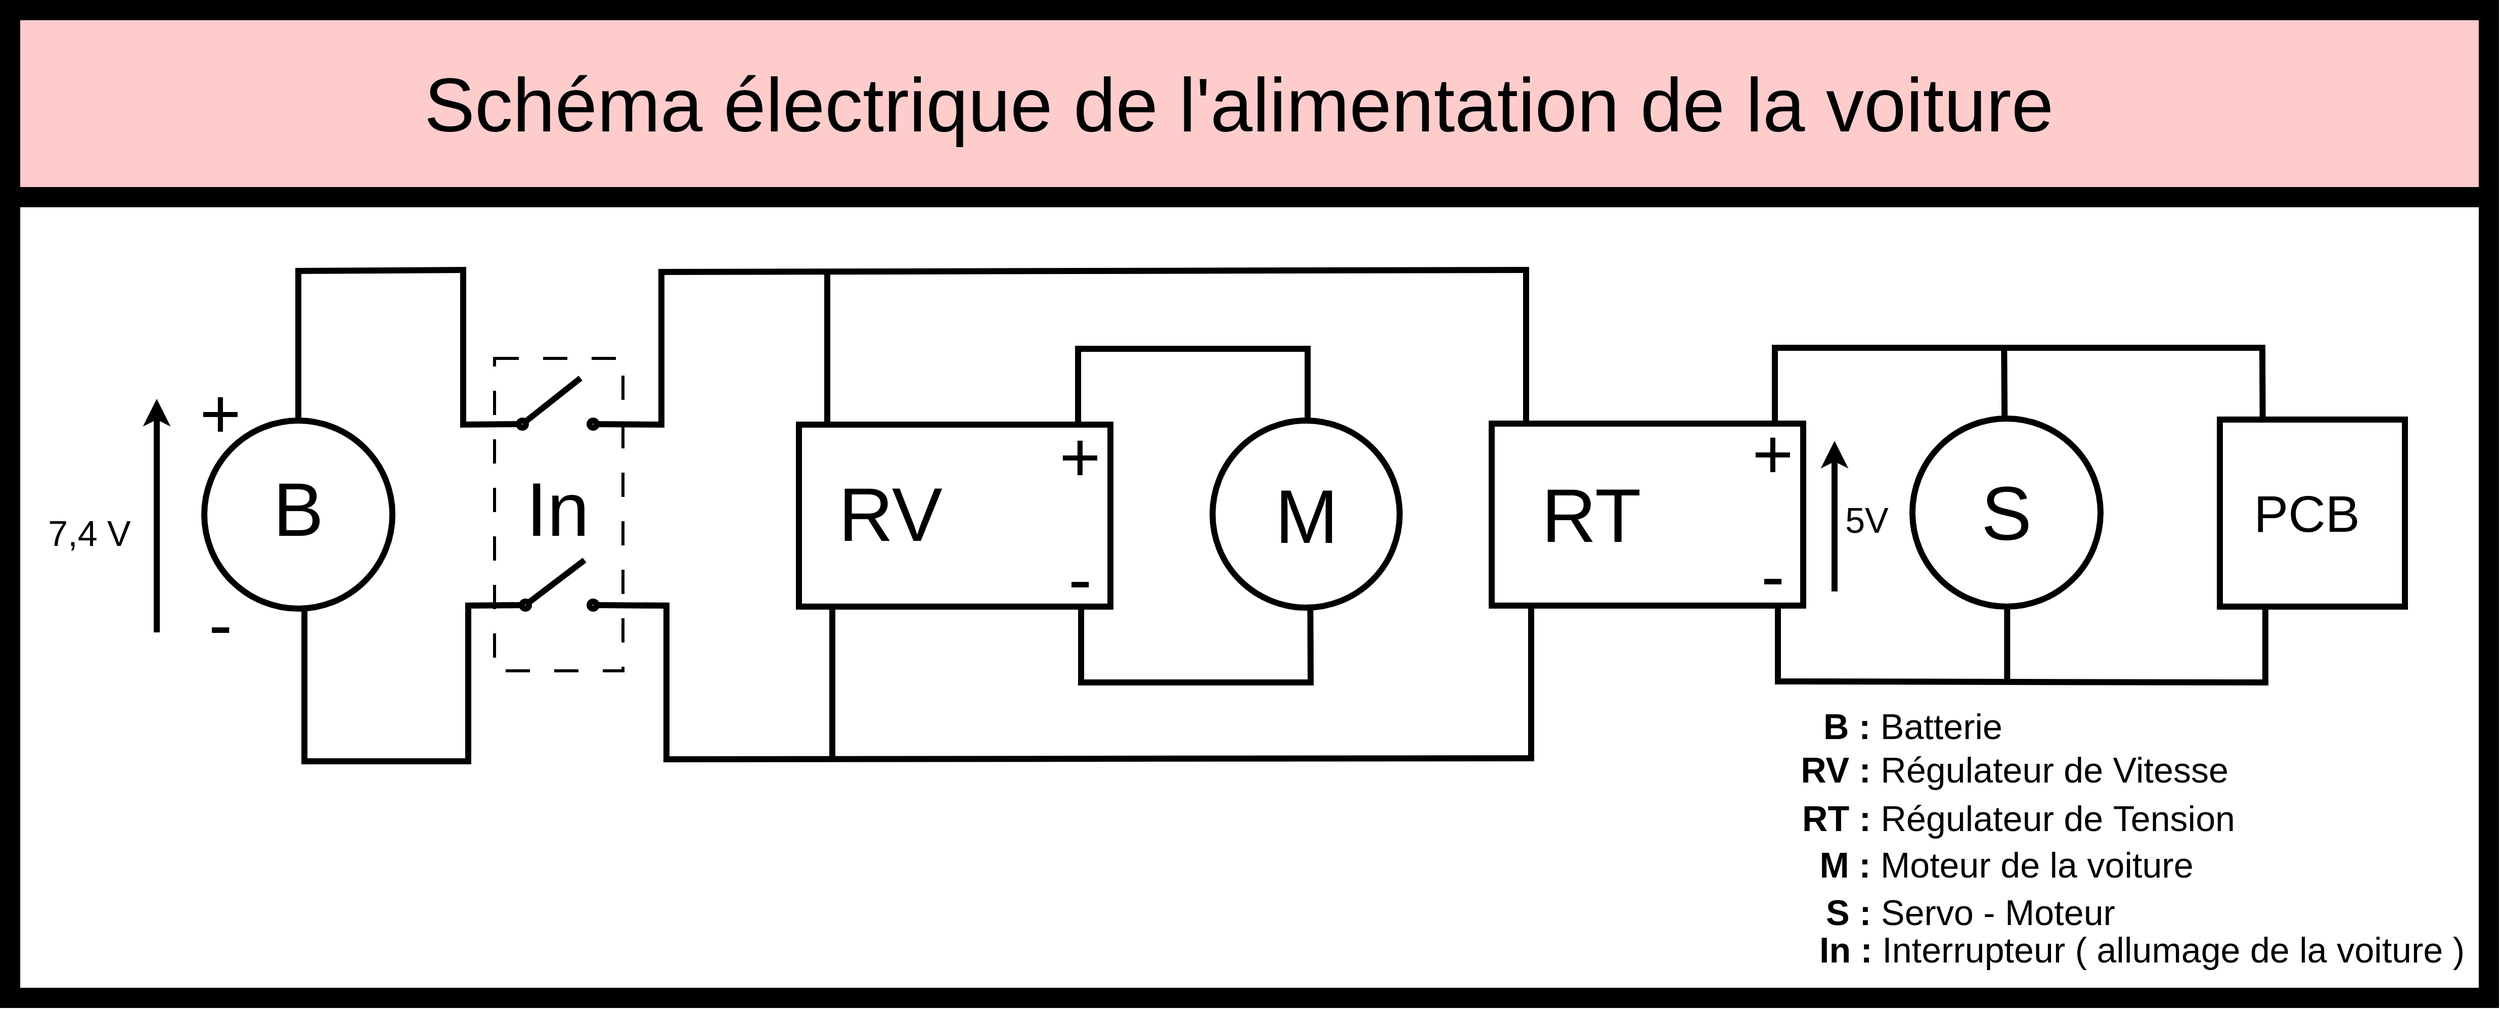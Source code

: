 <mxfile version="26.0.9">
  <diagram name="Page-1" id="IefbeOk1E63Zgb4KWvGG">
    <mxGraphModel dx="3640" dy="2144" grid="0" gridSize="10" guides="1" tooltips="1" connect="1" arrows="1" fold="1" page="0" pageScale="1" pageWidth="827" pageHeight="1169" math="0" shadow="0">
      <root>
        <mxCell id="0" />
        <mxCell id="1" parent="0" />
        <mxCell id="6oWEc9weATE8bWg3GW3J-7" value="" style="ellipse;whiteSpace=wrap;html=1;aspect=fixed;strokeWidth=6;" vertex="1" parent="1">
          <mxGeometry x="-226" y="170" width="186" height="186" as="geometry" />
        </mxCell>
        <mxCell id="6oWEc9weATE8bWg3GW3J-11" value="" style="rounded=0;whiteSpace=wrap;html=1;strokeWidth=6;" vertex="1" parent="1">
          <mxGeometry x="1047" y="173" width="308" height="180" as="geometry" />
        </mxCell>
        <mxCell id="6oWEc9weATE8bWg3GW3J-12" value="" style="rounded=0;whiteSpace=wrap;html=1;strokeWidth=6;" vertex="1" parent="1">
          <mxGeometry x="362" y="174" width="308" height="180" as="geometry" />
        </mxCell>
        <mxCell id="6oWEc9weATE8bWg3GW3J-13" value="" style="endArrow=none;html=1;rounded=0;fontSize=12;startSize=8;endSize=8;curved=1;entryX=0.5;entryY=0;entryDx=0;entryDy=0;strokeWidth=6;" edge="1" parent="1" target="6oWEc9weATE8bWg3GW3J-7">
          <mxGeometry width="50" height="50" relative="1" as="geometry">
            <mxPoint x="-133" y="22" as="sourcePoint" />
            <mxPoint x="933" y="245" as="targetPoint" />
          </mxGeometry>
        </mxCell>
        <mxCell id="6oWEc9weATE8bWg3GW3J-15" value="" style="endArrow=none;html=1;rounded=0;fontSize=12;startSize=8;endSize=8;curved=1;entryX=0.5;entryY=0;entryDx=0;entryDy=0;strokeWidth=6;" edge="1" parent="1">
          <mxGeometry width="50" height="50" relative="1" as="geometry">
            <mxPoint x="-127" y="358" as="sourcePoint" />
            <mxPoint x="-127" y="506" as="targetPoint" />
          </mxGeometry>
        </mxCell>
        <mxCell id="6oWEc9weATE8bWg3GW3J-16" value="" style="endArrow=none;html=1;rounded=0;fontSize=12;startSize=8;endSize=8;curved=1;strokeWidth=6;" edge="1" parent="1">
          <mxGeometry width="50" height="50" relative="1" as="geometry">
            <mxPoint x="223" y="23" as="sourcePoint" />
            <mxPoint x="1081" y="21" as="targetPoint" />
          </mxGeometry>
        </mxCell>
        <mxCell id="6oWEc9weATE8bWg3GW3J-18" value="" style="endArrow=none;html=1;rounded=0;fontSize=12;startSize=8;endSize=8;curved=1;strokeWidth=6;" edge="1" parent="1">
          <mxGeometry width="50" height="50" relative="1" as="geometry">
            <mxPoint x="228" y="505" as="sourcePoint" />
            <mxPoint x="1086" y="504" as="targetPoint" />
          </mxGeometry>
        </mxCell>
        <mxCell id="6oWEc9weATE8bWg3GW3J-19" value="" style="ellipse;whiteSpace=wrap;html=1;aspect=fixed;strokeWidth=6;" vertex="1" parent="1">
          <mxGeometry x="771" y="170" width="185" height="185" as="geometry" />
        </mxCell>
        <mxCell id="6oWEc9weATE8bWg3GW3J-22" value="" style="ellipse;whiteSpace=wrap;html=1;aspect=fixed;strokeWidth=6;" vertex="1" parent="1">
          <mxGeometry x="1463" y="168" width="186" height="186" as="geometry" />
        </mxCell>
        <mxCell id="6oWEc9weATE8bWg3GW3J-26" value="" style="endArrow=none;html=1;rounded=0;fontSize=12;startSize=8;endSize=8;curved=1;strokeWidth=6;" edge="1" parent="1">
          <mxGeometry width="50" height="50" relative="1" as="geometry">
            <mxPoint x="1081" y="18" as="sourcePoint" />
            <mxPoint x="1081" y="173" as="targetPoint" />
          </mxGeometry>
        </mxCell>
        <mxCell id="6oWEc9weATE8bWg3GW3J-28" value="" style="endArrow=none;html=1;rounded=0;fontSize=12;startSize=8;endSize=8;curved=1;strokeWidth=6;" edge="1" parent="1">
          <mxGeometry width="50" height="50" relative="1" as="geometry">
            <mxPoint x="1086" y="353" as="sourcePoint" />
            <mxPoint x="1086" y="507" as="targetPoint" />
          </mxGeometry>
        </mxCell>
        <mxCell id="6oWEc9weATE8bWg3GW3J-29" value="" style="endArrow=none;html=1;rounded=0;fontSize=12;startSize=8;endSize=8;curved=1;strokeWidth=6;" edge="1" parent="1">
          <mxGeometry width="50" height="50" relative="1" as="geometry">
            <mxPoint x="1330" y="353" as="sourcePoint" />
            <mxPoint x="1330" y="428" as="targetPoint" />
          </mxGeometry>
        </mxCell>
        <mxCell id="6oWEc9weATE8bWg3GW3J-30" value="" style="endArrow=none;html=1;rounded=0;fontSize=12;startSize=8;endSize=8;curved=1;strokeWidth=6;" edge="1" parent="1">
          <mxGeometry width="50" height="50" relative="1" as="geometry">
            <mxPoint x="1327" y="98" as="sourcePoint" />
            <mxPoint x="1327" y="173" as="targetPoint" />
          </mxGeometry>
        </mxCell>
        <mxCell id="6oWEc9weATE8bWg3GW3J-31" value="" style="endArrow=none;html=1;rounded=0;fontSize=12;startSize=8;endSize=8;curved=1;strokeWidth=6;" edge="1" parent="1">
          <mxGeometry width="50" height="50" relative="1" as="geometry">
            <mxPoint x="1556.67" y="353" as="sourcePoint" />
            <mxPoint x="1556.67" y="428" as="targetPoint" />
          </mxGeometry>
        </mxCell>
        <mxCell id="6oWEc9weATE8bWg3GW3J-32" value="" style="endArrow=none;html=1;rounded=0;fontSize=12;startSize=8;endSize=8;curved=1;entryX=0.49;entryY=0.002;entryDx=0;entryDy=0;entryPerimeter=0;strokeWidth=6;" edge="1" parent="1" target="6oWEc9weATE8bWg3GW3J-22">
          <mxGeometry width="50" height="50" relative="1" as="geometry">
            <mxPoint x="1553.67" y="98" as="sourcePoint" />
            <mxPoint x="1554" y="166" as="targetPoint" />
          </mxGeometry>
        </mxCell>
        <mxCell id="6oWEc9weATE8bWg3GW3J-33" value="" style="endArrow=none;html=1;rounded=0;fontSize=12;startSize=8;endSize=8;curved=1;strokeWidth=6;" edge="1" parent="1">
          <mxGeometry width="50" height="50" relative="1" as="geometry">
            <mxPoint x="1327" y="428" as="sourcePoint" />
            <mxPoint x="1815" y="429" as="targetPoint" />
          </mxGeometry>
        </mxCell>
        <mxCell id="6oWEc9weATE8bWg3GW3J-34" value="" style="endArrow=none;html=1;rounded=0;fontSize=12;startSize=8;endSize=8;curved=1;strokeWidth=6;" edge="1" parent="1">
          <mxGeometry width="50" height="50" relative="1" as="geometry">
            <mxPoint x="1324" y="98" as="sourcePoint" />
            <mxPoint x="1812" y="98" as="targetPoint" />
          </mxGeometry>
        </mxCell>
        <mxCell id="6oWEc9weATE8bWg3GW3J-35" value="" style="endArrow=none;html=1;rounded=0;fontSize=12;startSize=8;endSize=8;curved=1;strokeWidth=6;" edge="1" parent="1">
          <mxGeometry width="50" height="50" relative="1" as="geometry">
            <mxPoint x="641" y="354.47" as="sourcePoint" />
            <mxPoint x="641" y="429.47" as="targetPoint" />
          </mxGeometry>
        </mxCell>
        <mxCell id="6oWEc9weATE8bWg3GW3J-36" value="" style="endArrow=none;html=1;rounded=0;fontSize=12;startSize=8;endSize=8;curved=1;strokeWidth=6;" edge="1" parent="1">
          <mxGeometry width="50" height="50" relative="1" as="geometry">
            <mxPoint x="638" y="97" as="sourcePoint" />
            <mxPoint x="638" y="174.47" as="targetPoint" />
          </mxGeometry>
        </mxCell>
        <mxCell id="6oWEc9weATE8bWg3GW3J-37" value="" style="endArrow=none;html=1;rounded=0;fontSize=12;startSize=8;endSize=8;curved=1;strokeWidth=6;" edge="1" parent="1">
          <mxGeometry width="50" height="50" relative="1" as="geometry">
            <mxPoint x="867.67" y="354.47" as="sourcePoint" />
            <mxPoint x="868" y="432" as="targetPoint" />
          </mxGeometry>
        </mxCell>
        <mxCell id="6oWEc9weATE8bWg3GW3J-38" value="" style="endArrow=none;html=1;rounded=0;fontSize=12;startSize=8;endSize=8;curved=1;entryX=0.49;entryY=0.002;entryDx=0;entryDy=0;entryPerimeter=0;strokeWidth=6;" edge="1" parent="1">
          <mxGeometry width="50" height="50" relative="1" as="geometry">
            <mxPoint x="865" y="96" as="sourcePoint" />
            <mxPoint x="865" y="169.47" as="targetPoint" />
          </mxGeometry>
        </mxCell>
        <mxCell id="6oWEc9weATE8bWg3GW3J-39" value="" style="endArrow=none;html=1;rounded=0;fontSize=12;startSize=8;endSize=8;curved=1;strokeWidth=6;" edge="1" parent="1">
          <mxGeometry width="50" height="50" relative="1" as="geometry">
            <mxPoint x="638" y="429" as="sourcePoint" />
            <mxPoint x="870" y="429" as="targetPoint" />
          </mxGeometry>
        </mxCell>
        <mxCell id="6oWEc9weATE8bWg3GW3J-40" value="" style="endArrow=none;html=1;rounded=0;fontSize=12;startSize=8;endSize=8;curved=1;strokeWidth=6;" edge="1" parent="1">
          <mxGeometry width="50" height="50" relative="1" as="geometry">
            <mxPoint x="635" y="99" as="sourcePoint" />
            <mxPoint x="867" y="99" as="targetPoint" />
          </mxGeometry>
        </mxCell>
        <mxCell id="6oWEc9weATE8bWg3GW3J-41" value="" style="endArrow=none;html=1;rounded=0;fontSize=12;startSize=8;endSize=8;curved=1;strokeWidth=6;" edge="1" parent="1">
          <mxGeometry width="50" height="50" relative="1" as="geometry">
            <mxPoint x="390" y="22.5" as="sourcePoint" />
            <mxPoint x="390" y="174.5" as="targetPoint" />
          </mxGeometry>
        </mxCell>
        <mxCell id="6oWEc9weATE8bWg3GW3J-42" value="" style="endArrow=none;html=1;rounded=0;fontSize=12;startSize=8;endSize=8;curved=1;strokeWidth=6;" edge="1" parent="1">
          <mxGeometry width="50" height="50" relative="1" as="geometry">
            <mxPoint x="395" y="354.5" as="sourcePoint" />
            <mxPoint x="395" y="505.5" as="targetPoint" />
          </mxGeometry>
        </mxCell>
        <mxCell id="6oWEc9weATE8bWg3GW3J-43" value="" style="rounded=0;whiteSpace=wrap;html=1;strokeWidth=6;" vertex="1" parent="1">
          <mxGeometry x="1767" y="169" width="183" height="185" as="geometry" />
        </mxCell>
        <mxCell id="6oWEc9weATE8bWg3GW3J-44" value="" style="endArrow=none;html=1;rounded=0;fontSize=12;startSize=8;endSize=8;curved=1;strokeWidth=6;" edge="1" parent="1">
          <mxGeometry width="50" height="50" relative="1" as="geometry">
            <mxPoint x="1812" y="354" as="sourcePoint" />
            <mxPoint x="1812" y="429" as="targetPoint" />
          </mxGeometry>
        </mxCell>
        <mxCell id="6oWEc9weATE8bWg3GW3J-45" value="" style="endArrow=none;html=1;rounded=0;fontSize=12;startSize=8;endSize=8;curved=1;entryX=0.49;entryY=0.002;entryDx=0;entryDy=0;entryPerimeter=0;strokeWidth=6;" edge="1" parent="1">
          <mxGeometry width="50" height="50" relative="1" as="geometry">
            <mxPoint x="1809" y="98" as="sourcePoint" />
            <mxPoint x="1809.33" y="169" as="targetPoint" />
          </mxGeometry>
        </mxCell>
        <mxCell id="6oWEc9weATE8bWg3GW3J-46" value="" style="endArrow=none;html=1;rounded=0;fontSize=12;startSize=8;endSize=8;curved=1;strokeWidth=6;" edge="1" parent="1">
          <mxGeometry width="50" height="50" relative="1" as="geometry">
            <mxPoint x="30" y="21" as="sourcePoint" />
            <mxPoint x="30" y="174" as="targetPoint" />
          </mxGeometry>
        </mxCell>
        <mxCell id="6oWEc9weATE8bWg3GW3J-47" value="" style="endArrow=none;html=1;rounded=0;fontSize=12;startSize=8;endSize=8;curved=1;strokeWidth=6;" edge="1" parent="1">
          <mxGeometry width="50" height="50" relative="1" as="geometry">
            <mxPoint x="35" y="353" as="sourcePoint" />
            <mxPoint x="35" y="507" as="targetPoint" />
          </mxGeometry>
        </mxCell>
        <mxCell id="6oWEc9weATE8bWg3GW3J-48" value="" style="endArrow=none;html=1;rounded=0;fontSize=12;startSize=8;endSize=8;curved=1;strokeWidth=6;" edge="1" parent="1">
          <mxGeometry width="50" height="50" relative="1" as="geometry">
            <mxPoint x="226" y="22.5" as="sourcePoint" />
            <mxPoint x="226" y="174.5" as="targetPoint" />
          </mxGeometry>
        </mxCell>
        <mxCell id="6oWEc9weATE8bWg3GW3J-49" value="" style="endArrow=none;html=1;rounded=0;fontSize=12;startSize=8;endSize=8;curved=1;strokeWidth=6;" edge="1" parent="1">
          <mxGeometry width="50" height="50" relative="1" as="geometry">
            <mxPoint x="231" y="353" as="sourcePoint" />
            <mxPoint x="231" y="505.5" as="targetPoint" />
          </mxGeometry>
        </mxCell>
        <mxCell id="6oWEc9weATE8bWg3GW3J-50" value="" style="endArrow=none;html=1;rounded=0;fontSize=12;startSize=8;endSize=8;curved=1;strokeWidth=6;" edge="1" parent="1">
          <mxGeometry width="50" height="50" relative="1" as="geometry">
            <mxPoint x="-130" y="507" as="sourcePoint" />
            <mxPoint x="38" y="507" as="targetPoint" />
          </mxGeometry>
        </mxCell>
        <mxCell id="6oWEc9weATE8bWg3GW3J-53" value="" style="endArrow=none;html=1;rounded=0;fontSize=12;startSize=8;endSize=8;curved=1;strokeWidth=6;" edge="1" parent="1">
          <mxGeometry width="50" height="50" relative="1" as="geometry">
            <mxPoint x="-136" y="22" as="sourcePoint" />
            <mxPoint x="33" y="21" as="targetPoint" />
          </mxGeometry>
        </mxCell>
        <mxCell id="6oWEc9weATE8bWg3GW3J-54" value="" style="rounded=0;whiteSpace=wrap;html=1;fillColor=default;dashed=1;dashPattern=8 8;strokeWidth=3;" vertex="1" parent="1">
          <mxGeometry x="61" y="108.5" width="127" height="309" as="geometry" />
        </mxCell>
        <mxCell id="6oWEc9weATE8bWg3GW3J-55" value="" style="endArrow=none;html=1;rounded=0;fontSize=12;startSize=8;endSize=8;curved=1;strokeWidth=6;" edge="1" parent="1" source="6oWEc9weATE8bWg3GW3J-58">
          <mxGeometry width="50" height="50" relative="1" as="geometry">
            <mxPoint x="88" y="173" as="sourcePoint" />
            <mxPoint x="146" y="128" as="targetPoint" />
          </mxGeometry>
        </mxCell>
        <mxCell id="6oWEc9weATE8bWg3GW3J-56" value="" style="endArrow=none;html=1;rounded=0;fontSize=12;startSize=8;endSize=8;curved=1;strokeWidth=6;" edge="1" parent="1" source="6oWEc9weATE8bWg3GW3J-60">
          <mxGeometry width="50" height="50" relative="1" as="geometry">
            <mxPoint x="92" y="353" as="sourcePoint" />
            <mxPoint x="150" y="308" as="targetPoint" />
          </mxGeometry>
        </mxCell>
        <mxCell id="6oWEc9weATE8bWg3GW3J-59" value="" style="endArrow=none;html=1;rounded=0;fontSize=12;startSize=8;endSize=8;curved=1;" edge="1" parent="1" target="6oWEc9weATE8bWg3GW3J-58">
          <mxGeometry width="50" height="50" relative="1" as="geometry">
            <mxPoint x="88" y="173" as="sourcePoint" />
            <mxPoint x="146" y="128" as="targetPoint" />
          </mxGeometry>
        </mxCell>
        <mxCell id="6oWEc9weATE8bWg3GW3J-58" value="" style="ellipse;whiteSpace=wrap;html=1;aspect=fixed;strokeWidth=6;" vertex="1" parent="1">
          <mxGeometry x="85" y="170" width="7" height="7" as="geometry" />
        </mxCell>
        <mxCell id="6oWEc9weATE8bWg3GW3J-61" value="" style="endArrow=none;html=1;rounded=0;fontSize=12;startSize=8;endSize=8;curved=1;" edge="1" parent="1" target="6oWEc9weATE8bWg3GW3J-60">
          <mxGeometry width="50" height="50" relative="1" as="geometry">
            <mxPoint x="92" y="353" as="sourcePoint" />
            <mxPoint x="150" y="308" as="targetPoint" />
          </mxGeometry>
        </mxCell>
        <mxCell id="6oWEc9weATE8bWg3GW3J-60" value="" style="ellipse;whiteSpace=wrap;html=1;aspect=fixed;strokeWidth=6;" vertex="1" parent="1">
          <mxGeometry x="88" y="349" width="7" height="7" as="geometry" />
        </mxCell>
        <mxCell id="6oWEc9weATE8bWg3GW3J-62" value="" style="ellipse;whiteSpace=wrap;html=1;aspect=fixed;strokeWidth=6;" vertex="1" parent="1">
          <mxGeometry x="155" y="170" width="7" height="7" as="geometry" />
        </mxCell>
        <mxCell id="6oWEc9weATE8bWg3GW3J-64" value="" style="ellipse;whiteSpace=wrap;html=1;aspect=fixed;strokeWidth=6;" vertex="1" parent="1">
          <mxGeometry x="155" y="349" width="7" height="7" as="geometry" />
        </mxCell>
        <mxCell id="6oWEc9weATE8bWg3GW3J-69" value="" style="endArrow=none;html=1;rounded=0;fontSize=12;startSize=8;endSize=8;curved=1;entryX=1;entryY=0.5;entryDx=0;entryDy=0;strokeWidth=6;" edge="1" parent="1" target="6oWEc9weATE8bWg3GW3J-64">
          <mxGeometry width="50" height="50" relative="1" as="geometry">
            <mxPoint x="234" y="353" as="sourcePoint" />
            <mxPoint x="280" y="314" as="targetPoint" />
          </mxGeometry>
        </mxCell>
        <mxCell id="6oWEc9weATE8bWg3GW3J-70" value="" style="endArrow=none;html=1;rounded=0;fontSize=12;startSize=8;endSize=8;curved=1;exitX=0;exitY=0.5;exitDx=0;exitDy=0;strokeWidth=6;" edge="1" parent="1" source="6oWEc9weATE8bWg3GW3J-60">
          <mxGeometry width="50" height="50" relative="1" as="geometry">
            <mxPoint x="77" y="356" as="sourcePoint" />
            <mxPoint x="32" y="353" as="targetPoint" />
          </mxGeometry>
        </mxCell>
        <mxCell id="6oWEc9weATE8bWg3GW3J-71" value="" style="endArrow=none;html=1;rounded=0;fontSize=12;startSize=8;endSize=8;curved=1;entryX=1;entryY=0.5;entryDx=0;entryDy=0;strokeWidth=6;" edge="1" parent="1" target="6oWEc9weATE8bWg3GW3J-62">
          <mxGeometry width="50" height="50" relative="1" as="geometry">
            <mxPoint x="229" y="174" as="sourcePoint" />
            <mxPoint x="164" y="149" as="targetPoint" />
          </mxGeometry>
        </mxCell>
        <mxCell id="6oWEc9weATE8bWg3GW3J-72" value="" style="endArrow=none;html=1;rounded=0;fontSize=12;startSize=8;endSize=8;curved=1;exitX=0;exitY=0.5;exitDx=0;exitDy=0;strokeWidth=6;" edge="1" parent="1" source="6oWEc9weATE8bWg3GW3J-58">
          <mxGeometry width="50" height="50" relative="1" as="geometry">
            <mxPoint x="114" y="199" as="sourcePoint" />
            <mxPoint x="27" y="174" as="targetPoint" />
          </mxGeometry>
        </mxCell>
        <mxCell id="6oWEc9weATE8bWg3GW3J-74" value="&lt;font style=&quot;font-size: 75px;&quot;&gt;M&lt;/font&gt;" style="text;html=1;align=center;verticalAlign=middle;whiteSpace=wrap;rounded=0;" vertex="1" parent="1">
          <mxGeometry x="780.5" y="222" width="166" height="84" as="geometry" />
        </mxCell>
        <mxCell id="6oWEc9weATE8bWg3GW3J-75" value="&lt;font style=&quot;font-size: 75px;&quot;&gt;S&lt;/font&gt;" style="text;html=1;align=center;verticalAlign=middle;whiteSpace=wrap;rounded=0;" vertex="1" parent="1">
          <mxGeometry x="1526" y="246" width="60" height="30" as="geometry" />
        </mxCell>
        <mxCell id="6oWEc9weATE8bWg3GW3J-76" value="&lt;font style=&quot;font-size: 70px;&quot;&gt;+&lt;/font&gt;" style="text;html=1;align=center;verticalAlign=middle;whiteSpace=wrap;rounded=0;" vertex="1" parent="1">
          <mxGeometry x="-240" y="147" width="60" height="30" as="geometry" />
        </mxCell>
        <mxCell id="6oWEc9weATE8bWg3GW3J-77" value="&lt;font style=&quot;font-size: 70px;&quot;&gt;-&lt;/font&gt;" style="text;html=1;align=center;verticalAlign=middle;whiteSpace=wrap;rounded=0;" vertex="1" parent="1">
          <mxGeometry x="-240" y="356" width="60" height="30" as="geometry" />
        </mxCell>
        <mxCell id="6oWEc9weATE8bWg3GW3J-78" value="&lt;font style=&quot;font-size: 70px;&quot;&gt;+&lt;/font&gt;" style="text;html=1;align=center;verticalAlign=middle;whiteSpace=wrap;rounded=0;" vertex="1" parent="1">
          <mxGeometry x="610" y="190" width="60" height="30" as="geometry" />
        </mxCell>
        <mxCell id="6oWEc9weATE8bWg3GW3J-79" value="&lt;font style=&quot;font-size: 70px;&quot;&gt;-&lt;/font&gt;" style="text;html=1;align=center;verticalAlign=middle;whiteSpace=wrap;rounded=0;" vertex="1" parent="1">
          <mxGeometry x="610" y="311" width="60" height="30" as="geometry" />
        </mxCell>
        <mxCell id="6oWEc9weATE8bWg3GW3J-80" value="&lt;font style=&quot;font-size: 70px;&quot;&gt;+&lt;/font&gt;" style="text;html=1;align=center;verticalAlign=middle;whiteSpace=wrap;rounded=0;" vertex="1" parent="1">
          <mxGeometry x="1295" y="187" width="60" height="30" as="geometry" />
        </mxCell>
        <mxCell id="6oWEc9weATE8bWg3GW3J-81" value="&lt;font style=&quot;font-size: 70px;&quot;&gt;-&lt;/font&gt;" style="text;html=1;align=center;verticalAlign=middle;whiteSpace=wrap;rounded=0;" vertex="1" parent="1">
          <mxGeometry x="1295" y="308" width="60" height="30" as="geometry" />
        </mxCell>
        <mxCell id="6oWEc9weATE8bWg3GW3J-82" value="" style="endArrow=classic;html=1;rounded=0;fontSize=12;startSize=8;endSize=8;curved=1;strokeWidth=6;" edge="1" parent="1">
          <mxGeometry width="50" height="50" relative="1" as="geometry">
            <mxPoint x="-273" y="379.5" as="sourcePoint" />
            <mxPoint x="-273" y="148.5" as="targetPoint" />
          </mxGeometry>
        </mxCell>
        <mxCell id="6oWEc9weATE8bWg3GW3J-84" value="" style="endArrow=classic;html=1;rounded=0;fontSize=12;startSize=8;endSize=8;curved=1;strokeWidth=6;" edge="1" parent="1">
          <mxGeometry width="50" height="50" relative="1" as="geometry">
            <mxPoint x="1386" y="339" as="sourcePoint" />
            <mxPoint x="1386" y="190" as="targetPoint" />
          </mxGeometry>
        </mxCell>
        <mxCell id="6oWEc9weATE8bWg3GW3J-86" value="&lt;span style=&quot;font-size: 35px;&quot;&gt;5V&lt;/span&gt;" style="text;html=1;align=center;verticalAlign=middle;whiteSpace=wrap;rounded=0;" vertex="1" parent="1">
          <mxGeometry x="1377" y="253" width="82" height="30" as="geometry" />
        </mxCell>
        <mxCell id="6oWEc9weATE8bWg3GW3J-88" value="&lt;font style=&quot;font-size: 51px;&quot;&gt;PCB&lt;/font&gt;" style="text;html=1;align=center;verticalAlign=middle;whiteSpace=wrap;rounded=0;" vertex="1" parent="1">
          <mxGeometry x="1761" y="246.5" width="184" height="30" as="geometry" />
        </mxCell>
        <mxCell id="6oWEc9weATE8bWg3GW3J-92" value="&lt;font style=&quot;font-size: 75px;&quot;&gt;RT&lt;/font&gt;" style="text;html=1;align=center;verticalAlign=middle;whiteSpace=wrap;rounded=0;" vertex="1" parent="1">
          <mxGeometry x="1081" y="220" width="129" height="86" as="geometry" />
        </mxCell>
        <mxCell id="6oWEc9weATE8bWg3GW3J-93" value="&lt;font style=&quot;font-size: 75px;&quot;&gt;RV&lt;/font&gt;" style="text;html=1;align=center;verticalAlign=middle;whiteSpace=wrap;rounded=0;" vertex="1" parent="1">
          <mxGeometry x="388" y="218.5" width="129" height="86" as="geometry" />
        </mxCell>
        <mxCell id="6oWEc9weATE8bWg3GW3J-96" value="&lt;font style=&quot;font-size: 75px;&quot;&gt;B&lt;/font&gt;" style="text;html=1;align=center;verticalAlign=middle;whiteSpace=wrap;rounded=0;" vertex="1" parent="1">
          <mxGeometry x="-216" y="215" width="166" height="84" as="geometry" />
        </mxCell>
        <mxCell id="6oWEc9weATE8bWg3GW3J-99" value="&lt;font style=&quot;font-size: 75px;&quot;&gt;In&lt;/font&gt;" style="text;html=1;align=center;verticalAlign=middle;whiteSpace=wrap;rounded=0;" vertex="1" parent="1">
          <mxGeometry x="85" y="215" width="77" height="84" as="geometry" />
        </mxCell>
        <mxCell id="6oWEc9weATE8bWg3GW3J-103" value="&lt;span style=&quot;font-size: 75px; font-weight: 400;&quot;&gt;Schéma électrique de l&#39;alimentation de la voiture&amp;nbsp;&lt;/span&gt;" style="swimlane;whiteSpace=wrap;html=1;startSize=185;strokeWidth=20;fillColor=#FFCCCC;" vertex="1" parent="1">
          <mxGeometry x="-418" y="-236" width="2451" height="977" as="geometry" />
        </mxCell>
        <mxCell id="6oWEc9weATE8bWg3GW3J-104" value="" style="group" vertex="1" connectable="0" parent="6oWEc9weATE8bWg3GW3J-103">
          <mxGeometry x="1705" y="693" width="739" height="251" as="geometry" />
        </mxCell>
        <mxCell id="6oWEc9weATE8bWg3GW3J-85" value="&lt;font style=&quot;font-size: 35px;&quot;&gt;&lt;b&gt;RV :&lt;/b&gt; Régulateur&amp;nbsp;&lt;/font&gt;&lt;span style=&quot;font-size: 35px; background-color: transparent; color: light-dark(rgb(0, 0, 0), rgb(255, 255, 255));&quot;&gt;de&amp;nbsp;&lt;/span&gt;&lt;span style=&quot;font-size: 35px; background-color: transparent; color: light-dark(rgb(0, 0, 0), rgb(255, 255, 255));&quot;&gt;Vitesse&lt;/span&gt;" style="text;html=1;align=center;verticalAlign=middle;whiteSpace=wrap;rounded=0;" vertex="1" parent="6oWEc9weATE8bWg3GW3J-104">
          <mxGeometry y="43" width="554" height="30" as="geometry" />
        </mxCell>
        <mxCell id="6oWEc9weATE8bWg3GW3J-87" value="&lt;font style=&quot;font-size: 35px;&quot;&gt;&lt;b&gt;RT :&lt;/b&gt; Régulateur&amp;nbsp;&lt;/font&gt;&lt;span style=&quot;font-size: 35px; background-color: transparent; color: light-dark(rgb(0, 0, 0), rgb(255, 255, 255));&quot;&gt;de&amp;nbsp;&lt;/span&gt;&lt;span style=&quot;font-size: 35px; background-color: transparent; color: light-dark(rgb(0, 0, 0), rgb(255, 255, 255));&quot;&gt;Tension&lt;/span&gt;" style="text;html=1;align=center;verticalAlign=middle;whiteSpace=wrap;rounded=0;" vertex="1" parent="6oWEc9weATE8bWg3GW3J-104">
          <mxGeometry y="91" width="562" height="30" as="geometry" />
        </mxCell>
        <mxCell id="6oWEc9weATE8bWg3GW3J-94" value="&lt;span style=&quot;font-size: 35px;&quot;&gt;&lt;b&gt;M :&lt;/b&gt; Moteur de la voiture&lt;/span&gt;" style="text;html=1;align=center;verticalAlign=middle;whiteSpace=wrap;rounded=0;" vertex="1" parent="6oWEc9weATE8bWg3GW3J-104">
          <mxGeometry x="56" y="137" width="426" height="30" as="geometry" />
        </mxCell>
        <mxCell id="6oWEc9weATE8bWg3GW3J-95" value="&lt;span style=&quot;font-size: 35px;&quot;&gt;&lt;b&gt;S :&lt;/b&gt; Servo - Moteur&lt;/span&gt;" style="text;html=1;align=center;verticalAlign=middle;whiteSpace=wrap;rounded=0;" vertex="1" parent="6oWEc9weATE8bWg3GW3J-104">
          <mxGeometry x="21" y="184" width="425" height="30" as="geometry" />
        </mxCell>
        <mxCell id="6oWEc9weATE8bWg3GW3J-98" value="&lt;span style=&quot;font-size: 35px;&quot;&gt;&lt;b&gt;B :&lt;/b&gt;&amp;nbsp;Batterie&lt;/span&gt;" style="text;html=1;align=center;verticalAlign=middle;whiteSpace=wrap;rounded=0;" vertex="1" parent="6oWEc9weATE8bWg3GW3J-104">
          <mxGeometry x="21" width="311" height="30" as="geometry" />
        </mxCell>
        <mxCell id="6oWEc9weATE8bWg3GW3J-100" value="&lt;span style=&quot;font-size: 35px;&quot;&gt;&lt;b&gt;In :&lt;/b&gt;&amp;nbsp;Interrupteur ( allumage de la voiture )&lt;/span&gt;" style="text;html=1;align=center;verticalAlign=middle;whiteSpace=wrap;rounded=0;" vertex="1" parent="6oWEc9weATE8bWg3GW3J-104">
          <mxGeometry x="67" y="221" width="672" height="30" as="geometry" />
        </mxCell>
        <mxCell id="6oWEc9weATE8bWg3GW3J-105" value="&lt;span style=&quot;font-size: 35px;&quot;&gt;7,4 V&lt;/span&gt;" style="text;html=1;align=center;verticalAlign=middle;whiteSpace=wrap;rounded=0;" vertex="1" parent="6oWEc9weATE8bWg3GW3J-103">
          <mxGeometry x="21" y="502" width="115" height="30" as="geometry" />
        </mxCell>
      </root>
    </mxGraphModel>
  </diagram>
</mxfile>
